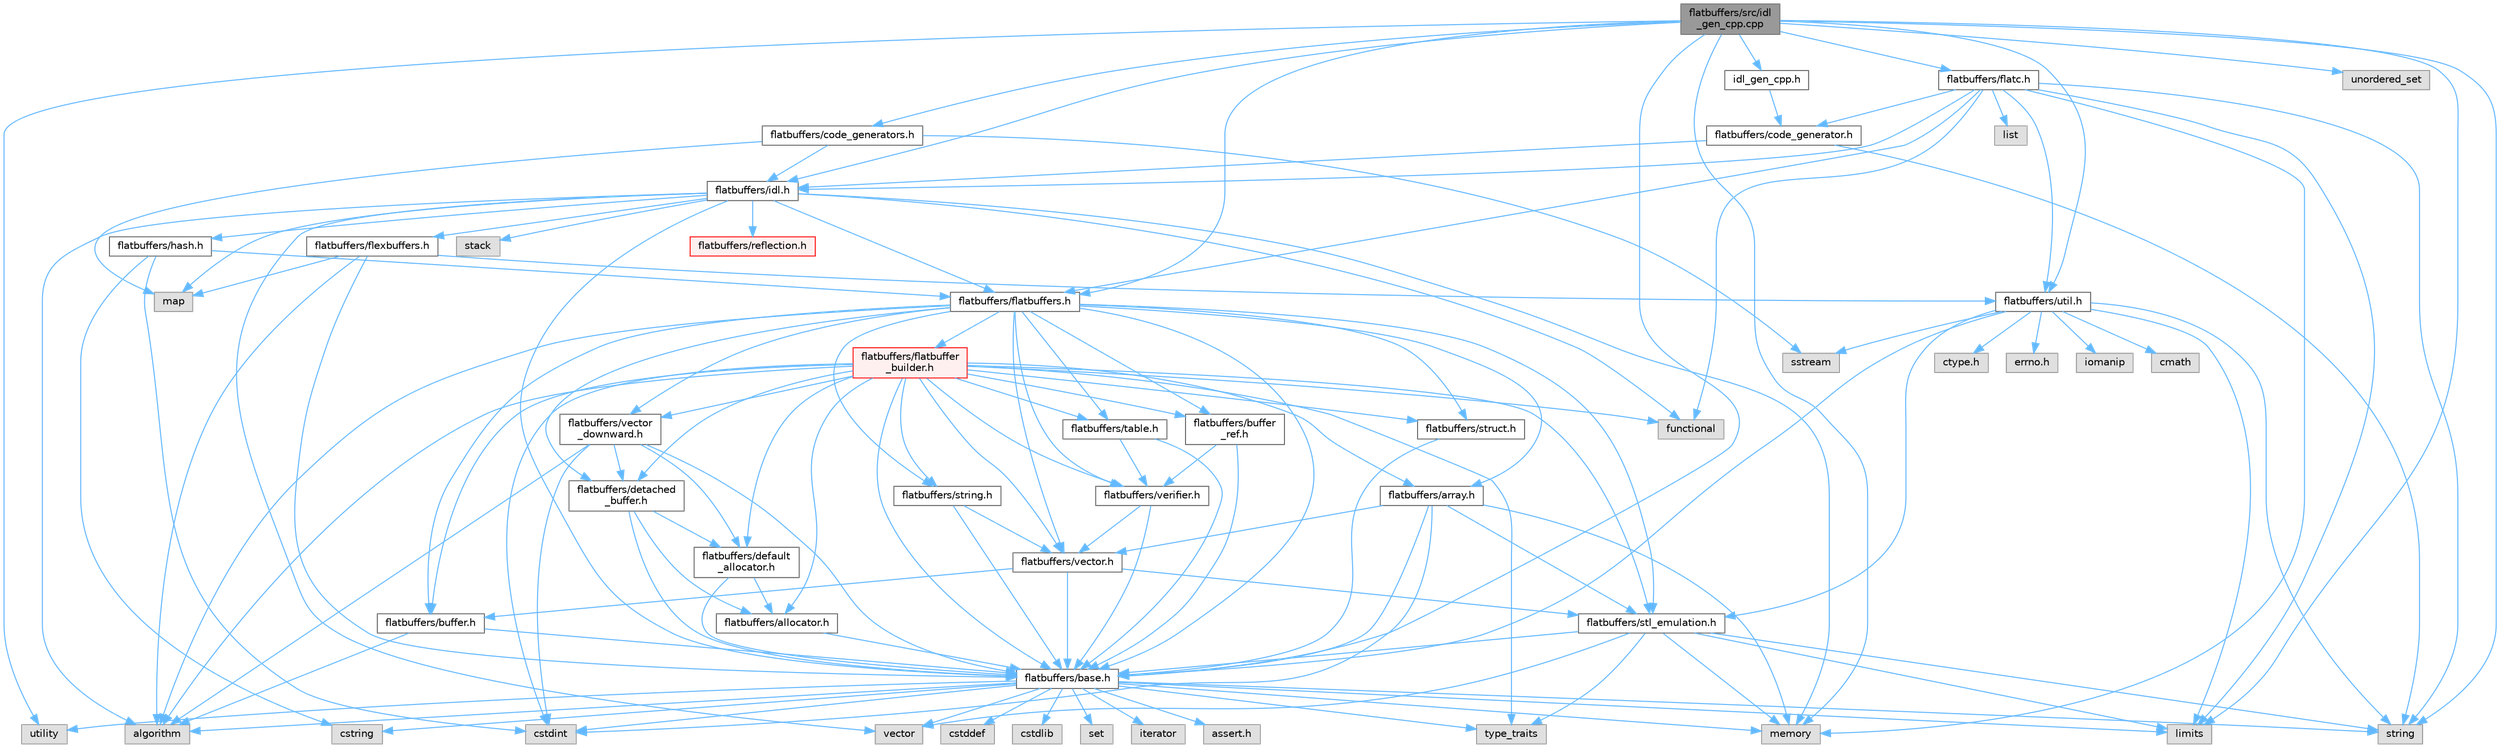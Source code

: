 digraph "flatbuffers/src/idl_gen_cpp.cpp"
{
 // LATEX_PDF_SIZE
  bgcolor="transparent";
  edge [fontname=Helvetica,fontsize=10,labelfontname=Helvetica,labelfontsize=10];
  node [fontname=Helvetica,fontsize=10,shape=box,height=0.2,width=0.4];
  Node1 [id="Node000001",label="flatbuffers/src/idl\l_gen_cpp.cpp",height=0.2,width=0.4,color="gray40", fillcolor="grey60", style="filled", fontcolor="black",tooltip=" "];
  Node1 -> Node2 [id="edge137_Node000001_Node000002",color="steelblue1",style="solid",tooltip=" "];
  Node2 [id="Node000002",label="idl_gen_cpp.h",height=0.2,width=0.4,color="grey40", fillcolor="white", style="filled",URL="$idl__gen__cpp_8h.html",tooltip=" "];
  Node2 -> Node3 [id="edge138_Node000002_Node000003",color="steelblue1",style="solid",tooltip=" "];
  Node3 [id="Node000003",label="flatbuffers/code_generator.h",height=0.2,width=0.4,color="grey40", fillcolor="white", style="filled",URL="$code__generator_8h.html",tooltip=" "];
  Node3 -> Node4 [id="edge139_Node000003_Node000004",color="steelblue1",style="solid",tooltip=" "];
  Node4 [id="Node000004",label="string",height=0.2,width=0.4,color="grey60", fillcolor="#E0E0E0", style="filled",tooltip=" "];
  Node3 -> Node5 [id="edge140_Node000003_Node000005",color="steelblue1",style="solid",tooltip=" "];
  Node5 [id="Node000005",label="flatbuffers/idl.h",height=0.2,width=0.4,color="grey40", fillcolor="white", style="filled",URL="$idl_8h.html",tooltip=" "];
  Node5 -> Node6 [id="edge141_Node000005_Node000006",color="steelblue1",style="solid",tooltip=" "];
  Node6 [id="Node000006",label="algorithm",height=0.2,width=0.4,color="grey60", fillcolor="#E0E0E0", style="filled",tooltip=" "];
  Node5 -> Node7 [id="edge142_Node000005_Node000007",color="steelblue1",style="solid",tooltip=" "];
  Node7 [id="Node000007",label="functional",height=0.2,width=0.4,color="grey60", fillcolor="#E0E0E0", style="filled",tooltip=" "];
  Node5 -> Node8 [id="edge143_Node000005_Node000008",color="steelblue1",style="solid",tooltip=" "];
  Node8 [id="Node000008",label="map",height=0.2,width=0.4,color="grey60", fillcolor="#E0E0E0", style="filled",tooltip=" "];
  Node5 -> Node9 [id="edge144_Node000005_Node000009",color="steelblue1",style="solid",tooltip=" "];
  Node9 [id="Node000009",label="memory",height=0.2,width=0.4,color="grey60", fillcolor="#E0E0E0", style="filled",tooltip=" "];
  Node5 -> Node10 [id="edge145_Node000005_Node000010",color="steelblue1",style="solid",tooltip=" "];
  Node10 [id="Node000010",label="stack",height=0.2,width=0.4,color="grey60", fillcolor="#E0E0E0", style="filled",tooltip=" "];
  Node5 -> Node11 [id="edge146_Node000005_Node000011",color="steelblue1",style="solid",tooltip=" "];
  Node11 [id="Node000011",label="vector",height=0.2,width=0.4,color="grey60", fillcolor="#E0E0E0", style="filled",tooltip=" "];
  Node5 -> Node12 [id="edge147_Node000005_Node000012",color="steelblue1",style="solid",tooltip=" "];
  Node12 [id="Node000012",label="flatbuffers/base.h",height=0.2,width=0.4,color="grey40", fillcolor="white", style="filled",URL="$base_8h.html",tooltip=" "];
  Node12 -> Node13 [id="edge148_Node000012_Node000013",color="steelblue1",style="solid",tooltip=" "];
  Node13 [id="Node000013",label="assert.h",height=0.2,width=0.4,color="grey60", fillcolor="#E0E0E0", style="filled",tooltip=" "];
  Node12 -> Node14 [id="edge149_Node000012_Node000014",color="steelblue1",style="solid",tooltip=" "];
  Node14 [id="Node000014",label="cstdint",height=0.2,width=0.4,color="grey60", fillcolor="#E0E0E0", style="filled",tooltip=" "];
  Node12 -> Node15 [id="edge150_Node000012_Node000015",color="steelblue1",style="solid",tooltip=" "];
  Node15 [id="Node000015",label="cstddef",height=0.2,width=0.4,color="grey60", fillcolor="#E0E0E0", style="filled",tooltip=" "];
  Node12 -> Node16 [id="edge151_Node000012_Node000016",color="steelblue1",style="solid",tooltip=" "];
  Node16 [id="Node000016",label="cstdlib",height=0.2,width=0.4,color="grey60", fillcolor="#E0E0E0", style="filled",tooltip=" "];
  Node12 -> Node17 [id="edge152_Node000012_Node000017",color="steelblue1",style="solid",tooltip=" "];
  Node17 [id="Node000017",label="cstring",height=0.2,width=0.4,color="grey60", fillcolor="#E0E0E0", style="filled",tooltip=" "];
  Node12 -> Node18 [id="edge153_Node000012_Node000018",color="steelblue1",style="solid",tooltip=" "];
  Node18 [id="Node000018",label="utility",height=0.2,width=0.4,color="grey60", fillcolor="#E0E0E0", style="filled",tooltip=" "];
  Node12 -> Node4 [id="edge154_Node000012_Node000004",color="steelblue1",style="solid",tooltip=" "];
  Node12 -> Node19 [id="edge155_Node000012_Node000019",color="steelblue1",style="solid",tooltip=" "];
  Node19 [id="Node000019",label="type_traits",height=0.2,width=0.4,color="grey60", fillcolor="#E0E0E0", style="filled",tooltip=" "];
  Node12 -> Node11 [id="edge156_Node000012_Node000011",color="steelblue1",style="solid",tooltip=" "];
  Node12 -> Node20 [id="edge157_Node000012_Node000020",color="steelblue1",style="solid",tooltip=" "];
  Node20 [id="Node000020",label="set",height=0.2,width=0.4,color="grey60", fillcolor="#E0E0E0", style="filled",tooltip=" "];
  Node12 -> Node6 [id="edge158_Node000012_Node000006",color="steelblue1",style="solid",tooltip=" "];
  Node12 -> Node21 [id="edge159_Node000012_Node000021",color="steelblue1",style="solid",tooltip=" "];
  Node21 [id="Node000021",label="limits",height=0.2,width=0.4,color="grey60", fillcolor="#E0E0E0", style="filled",tooltip=" "];
  Node12 -> Node22 [id="edge160_Node000012_Node000022",color="steelblue1",style="solid",tooltip=" "];
  Node22 [id="Node000022",label="iterator",height=0.2,width=0.4,color="grey60", fillcolor="#E0E0E0", style="filled",tooltip=" "];
  Node12 -> Node9 [id="edge161_Node000012_Node000009",color="steelblue1",style="solid",tooltip=" "];
  Node5 -> Node23 [id="edge162_Node000005_Node000023",color="steelblue1",style="solid",tooltip=" "];
  Node23 [id="Node000023",label="flatbuffers/flatbuffers.h",height=0.2,width=0.4,color="grey40", fillcolor="white", style="filled",URL="$flatbuffers_8h.html",tooltip=" "];
  Node23 -> Node6 [id="edge163_Node000023_Node000006",color="steelblue1",style="solid",tooltip=" "];
  Node23 -> Node24 [id="edge164_Node000023_Node000024",color="steelblue1",style="solid",tooltip=" "];
  Node24 [id="Node000024",label="flatbuffers/array.h",height=0.2,width=0.4,color="grey40", fillcolor="white", style="filled",URL="$array_8h.html",tooltip=" "];
  Node24 -> Node14 [id="edge165_Node000024_Node000014",color="steelblue1",style="solid",tooltip=" "];
  Node24 -> Node9 [id="edge166_Node000024_Node000009",color="steelblue1",style="solid",tooltip=" "];
  Node24 -> Node12 [id="edge167_Node000024_Node000012",color="steelblue1",style="solid",tooltip=" "];
  Node24 -> Node25 [id="edge168_Node000024_Node000025",color="steelblue1",style="solid",tooltip=" "];
  Node25 [id="Node000025",label="flatbuffers/stl_emulation.h",height=0.2,width=0.4,color="grey40", fillcolor="white", style="filled",URL="$stl__emulation_8h.html",tooltip=" "];
  Node25 -> Node12 [id="edge169_Node000025_Node000012",color="steelblue1",style="solid",tooltip=" "];
  Node25 -> Node4 [id="edge170_Node000025_Node000004",color="steelblue1",style="solid",tooltip=" "];
  Node25 -> Node19 [id="edge171_Node000025_Node000019",color="steelblue1",style="solid",tooltip=" "];
  Node25 -> Node11 [id="edge172_Node000025_Node000011",color="steelblue1",style="solid",tooltip=" "];
  Node25 -> Node9 [id="edge173_Node000025_Node000009",color="steelblue1",style="solid",tooltip=" "];
  Node25 -> Node21 [id="edge174_Node000025_Node000021",color="steelblue1",style="solid",tooltip=" "];
  Node24 -> Node26 [id="edge175_Node000024_Node000026",color="steelblue1",style="solid",tooltip=" "];
  Node26 [id="Node000026",label="flatbuffers/vector.h",height=0.2,width=0.4,color="grey40", fillcolor="white", style="filled",URL="$vector_8h.html",tooltip=" "];
  Node26 -> Node12 [id="edge176_Node000026_Node000012",color="steelblue1",style="solid",tooltip=" "];
  Node26 -> Node27 [id="edge177_Node000026_Node000027",color="steelblue1",style="solid",tooltip=" "];
  Node27 [id="Node000027",label="flatbuffers/buffer.h",height=0.2,width=0.4,color="grey40", fillcolor="white", style="filled",URL="$buffer_8h.html",tooltip=" "];
  Node27 -> Node6 [id="edge178_Node000027_Node000006",color="steelblue1",style="solid",tooltip=" "];
  Node27 -> Node12 [id="edge179_Node000027_Node000012",color="steelblue1",style="solid",tooltip=" "];
  Node26 -> Node25 [id="edge180_Node000026_Node000025",color="steelblue1",style="solid",tooltip=" "];
  Node23 -> Node12 [id="edge181_Node000023_Node000012",color="steelblue1",style="solid",tooltip=" "];
  Node23 -> Node27 [id="edge182_Node000023_Node000027",color="steelblue1",style="solid",tooltip=" "];
  Node23 -> Node28 [id="edge183_Node000023_Node000028",color="steelblue1",style="solid",tooltip=" "];
  Node28 [id="Node000028",label="flatbuffers/buffer\l_ref.h",height=0.2,width=0.4,color="grey40", fillcolor="white", style="filled",URL="$buffer__ref_8h.html",tooltip=" "];
  Node28 -> Node12 [id="edge184_Node000028_Node000012",color="steelblue1",style="solid",tooltip=" "];
  Node28 -> Node29 [id="edge185_Node000028_Node000029",color="steelblue1",style="solid",tooltip=" "];
  Node29 [id="Node000029",label="flatbuffers/verifier.h",height=0.2,width=0.4,color="grey40", fillcolor="white", style="filled",URL="$verifier_8h.html",tooltip=" "];
  Node29 -> Node12 [id="edge186_Node000029_Node000012",color="steelblue1",style="solid",tooltip=" "];
  Node29 -> Node26 [id="edge187_Node000029_Node000026",color="steelblue1",style="solid",tooltip=" "];
  Node23 -> Node30 [id="edge188_Node000023_Node000030",color="steelblue1",style="solid",tooltip=" "];
  Node30 [id="Node000030",label="flatbuffers/detached\l_buffer.h",height=0.2,width=0.4,color="grey40", fillcolor="white", style="filled",URL="$detached__buffer_8h.html",tooltip=" "];
  Node30 -> Node31 [id="edge189_Node000030_Node000031",color="steelblue1",style="solid",tooltip=" "];
  Node31 [id="Node000031",label="flatbuffers/allocator.h",height=0.2,width=0.4,color="grey40", fillcolor="white", style="filled",URL="$allocator_8h.html",tooltip=" "];
  Node31 -> Node12 [id="edge190_Node000031_Node000012",color="steelblue1",style="solid",tooltip=" "];
  Node30 -> Node12 [id="edge191_Node000030_Node000012",color="steelblue1",style="solid",tooltip=" "];
  Node30 -> Node32 [id="edge192_Node000030_Node000032",color="steelblue1",style="solid",tooltip=" "];
  Node32 [id="Node000032",label="flatbuffers/default\l_allocator.h",height=0.2,width=0.4,color="grey40", fillcolor="white", style="filled",URL="$default__allocator_8h.html",tooltip=" "];
  Node32 -> Node31 [id="edge193_Node000032_Node000031",color="steelblue1",style="solid",tooltip=" "];
  Node32 -> Node12 [id="edge194_Node000032_Node000012",color="steelblue1",style="solid",tooltip=" "];
  Node23 -> Node33 [id="edge195_Node000023_Node000033",color="steelblue1",style="solid",tooltip=" "];
  Node33 [id="Node000033",label="flatbuffers/flatbuffer\l_builder.h",height=0.2,width=0.4,color="red", fillcolor="#FFF0F0", style="filled",URL="$flatbuffer__builder_8h.html",tooltip=" "];
  Node33 -> Node6 [id="edge196_Node000033_Node000006",color="steelblue1",style="solid",tooltip=" "];
  Node33 -> Node14 [id="edge197_Node000033_Node000014",color="steelblue1",style="solid",tooltip=" "];
  Node33 -> Node7 [id="edge198_Node000033_Node000007",color="steelblue1",style="solid",tooltip=" "];
  Node33 -> Node19 [id="edge199_Node000033_Node000019",color="steelblue1",style="solid",tooltip=" "];
  Node33 -> Node31 [id="edge200_Node000033_Node000031",color="steelblue1",style="solid",tooltip=" "];
  Node33 -> Node24 [id="edge201_Node000033_Node000024",color="steelblue1",style="solid",tooltip=" "];
  Node33 -> Node12 [id="edge202_Node000033_Node000012",color="steelblue1",style="solid",tooltip=" "];
  Node33 -> Node27 [id="edge203_Node000033_Node000027",color="steelblue1",style="solid",tooltip=" "];
  Node33 -> Node28 [id="edge204_Node000033_Node000028",color="steelblue1",style="solid",tooltip=" "];
  Node33 -> Node32 [id="edge205_Node000033_Node000032",color="steelblue1",style="solid",tooltip=" "];
  Node33 -> Node30 [id="edge206_Node000033_Node000030",color="steelblue1",style="solid",tooltip=" "];
  Node33 -> Node25 [id="edge207_Node000033_Node000025",color="steelblue1",style="solid",tooltip=" "];
  Node33 -> Node35 [id="edge208_Node000033_Node000035",color="steelblue1",style="solid",tooltip=" "];
  Node35 [id="Node000035",label="flatbuffers/string.h",height=0.2,width=0.4,color="grey40", fillcolor="white", style="filled",URL="$string_8h.html",tooltip=" "];
  Node35 -> Node12 [id="edge209_Node000035_Node000012",color="steelblue1",style="solid",tooltip=" "];
  Node35 -> Node26 [id="edge210_Node000035_Node000026",color="steelblue1",style="solid",tooltip=" "];
  Node33 -> Node36 [id="edge211_Node000033_Node000036",color="steelblue1",style="solid",tooltip=" "];
  Node36 [id="Node000036",label="flatbuffers/struct.h",height=0.2,width=0.4,color="grey40", fillcolor="white", style="filled",URL="$struct_8h.html",tooltip=" "];
  Node36 -> Node12 [id="edge212_Node000036_Node000012",color="steelblue1",style="solid",tooltip=" "];
  Node33 -> Node37 [id="edge213_Node000033_Node000037",color="steelblue1",style="solid",tooltip=" "];
  Node37 [id="Node000037",label="flatbuffers/table.h",height=0.2,width=0.4,color="grey40", fillcolor="white", style="filled",URL="$table_8h.html",tooltip=" "];
  Node37 -> Node12 [id="edge214_Node000037_Node000012",color="steelblue1",style="solid",tooltip=" "];
  Node37 -> Node29 [id="edge215_Node000037_Node000029",color="steelblue1",style="solid",tooltip=" "];
  Node33 -> Node26 [id="edge216_Node000033_Node000026",color="steelblue1",style="solid",tooltip=" "];
  Node33 -> Node38 [id="edge217_Node000033_Node000038",color="steelblue1",style="solid",tooltip=" "];
  Node38 [id="Node000038",label="flatbuffers/vector\l_downward.h",height=0.2,width=0.4,color="grey40", fillcolor="white", style="filled",URL="$vector__downward_8h.html",tooltip=" "];
  Node38 -> Node6 [id="edge218_Node000038_Node000006",color="steelblue1",style="solid",tooltip=" "];
  Node38 -> Node14 [id="edge219_Node000038_Node000014",color="steelblue1",style="solid",tooltip=" "];
  Node38 -> Node12 [id="edge220_Node000038_Node000012",color="steelblue1",style="solid",tooltip=" "];
  Node38 -> Node32 [id="edge221_Node000038_Node000032",color="steelblue1",style="solid",tooltip=" "];
  Node38 -> Node30 [id="edge222_Node000038_Node000030",color="steelblue1",style="solid",tooltip=" "];
  Node33 -> Node29 [id="edge223_Node000033_Node000029",color="steelblue1",style="solid",tooltip=" "];
  Node23 -> Node25 [id="edge224_Node000023_Node000025",color="steelblue1",style="solid",tooltip=" "];
  Node23 -> Node35 [id="edge225_Node000023_Node000035",color="steelblue1",style="solid",tooltip=" "];
  Node23 -> Node36 [id="edge226_Node000023_Node000036",color="steelblue1",style="solid",tooltip=" "];
  Node23 -> Node37 [id="edge227_Node000023_Node000037",color="steelblue1",style="solid",tooltip=" "];
  Node23 -> Node26 [id="edge228_Node000023_Node000026",color="steelblue1",style="solid",tooltip=" "];
  Node23 -> Node38 [id="edge229_Node000023_Node000038",color="steelblue1",style="solid",tooltip=" "];
  Node23 -> Node29 [id="edge230_Node000023_Node000029",color="steelblue1",style="solid",tooltip=" "];
  Node5 -> Node39 [id="edge231_Node000005_Node000039",color="steelblue1",style="solid",tooltip=" "];
  Node39 [id="Node000039",label="flatbuffers/flexbuffers.h",height=0.2,width=0.4,color="grey40", fillcolor="white", style="filled",URL="$flexbuffers_8h.html",tooltip=" "];
  Node39 -> Node6 [id="edge232_Node000039_Node000006",color="steelblue1",style="solid",tooltip=" "];
  Node39 -> Node8 [id="edge233_Node000039_Node000008",color="steelblue1",style="solid",tooltip=" "];
  Node39 -> Node12 [id="edge234_Node000039_Node000012",color="steelblue1",style="solid",tooltip=" "];
  Node39 -> Node40 [id="edge235_Node000039_Node000040",color="steelblue1",style="solid",tooltip=" "];
  Node40 [id="Node000040",label="flatbuffers/util.h",height=0.2,width=0.4,color="grey40", fillcolor="white", style="filled",URL="$util_8h.html",tooltip=" "];
  Node40 -> Node41 [id="edge236_Node000040_Node000041",color="steelblue1",style="solid",tooltip=" "];
  Node41 [id="Node000041",label="ctype.h",height=0.2,width=0.4,color="grey60", fillcolor="#E0E0E0", style="filled",tooltip=" "];
  Node40 -> Node42 [id="edge237_Node000040_Node000042",color="steelblue1",style="solid",tooltip=" "];
  Node42 [id="Node000042",label="errno.h",height=0.2,width=0.4,color="grey60", fillcolor="#E0E0E0", style="filled",tooltip=" "];
  Node40 -> Node12 [id="edge238_Node000040_Node000012",color="steelblue1",style="solid",tooltip=" "];
  Node40 -> Node25 [id="edge239_Node000040_Node000025",color="steelblue1",style="solid",tooltip=" "];
  Node40 -> Node43 [id="edge240_Node000040_Node000043",color="steelblue1",style="solid",tooltip=" "];
  Node43 [id="Node000043",label="iomanip",height=0.2,width=0.4,color="grey60", fillcolor="#E0E0E0", style="filled",tooltip=" "];
  Node40 -> Node44 [id="edge241_Node000040_Node000044",color="steelblue1",style="solid",tooltip=" "];
  Node44 [id="Node000044",label="sstream",height=0.2,width=0.4,color="grey60", fillcolor="#E0E0E0", style="filled",tooltip=" "];
  Node40 -> Node45 [id="edge242_Node000040_Node000045",color="steelblue1",style="solid",tooltip=" "];
  Node45 [id="Node000045",label="cmath",height=0.2,width=0.4,color="grey60", fillcolor="#E0E0E0", style="filled",tooltip=" "];
  Node40 -> Node21 [id="edge243_Node000040_Node000021",color="steelblue1",style="solid",tooltip=" "];
  Node40 -> Node4 [id="edge244_Node000040_Node000004",color="steelblue1",style="solid",tooltip=" "];
  Node5 -> Node46 [id="edge245_Node000005_Node000046",color="steelblue1",style="solid",tooltip=" "];
  Node46 [id="Node000046",label="flatbuffers/hash.h",height=0.2,width=0.4,color="grey40", fillcolor="white", style="filled",URL="$hash_8h.html",tooltip=" "];
  Node46 -> Node14 [id="edge246_Node000046_Node000014",color="steelblue1",style="solid",tooltip=" "];
  Node46 -> Node17 [id="edge247_Node000046_Node000017",color="steelblue1",style="solid",tooltip=" "];
  Node46 -> Node23 [id="edge248_Node000046_Node000023",color="steelblue1",style="solid",tooltip=" "];
  Node5 -> Node47 [id="edge249_Node000005_Node000047",color="steelblue1",style="solid",tooltip=" "];
  Node47 [id="Node000047",label="flatbuffers/reflection.h",height=0.2,width=0.4,color="red", fillcolor="#FFF0F0", style="filled",URL="$reflection_8h.html",tooltip=" "];
  Node1 -> Node21 [id="edge250_Node000001_Node000021",color="steelblue1",style="solid",tooltip=" "];
  Node1 -> Node9 [id="edge251_Node000001_Node000009",color="steelblue1",style="solid",tooltip=" "];
  Node1 -> Node4 [id="edge252_Node000001_Node000004",color="steelblue1",style="solid",tooltip=" "];
  Node1 -> Node49 [id="edge253_Node000001_Node000049",color="steelblue1",style="solid",tooltip=" "];
  Node49 [id="Node000049",label="unordered_set",height=0.2,width=0.4,color="grey60", fillcolor="#E0E0E0", style="filled",tooltip=" "];
  Node1 -> Node18 [id="edge254_Node000001_Node000018",color="steelblue1",style="solid",tooltip=" "];
  Node1 -> Node12 [id="edge255_Node000001_Node000012",color="steelblue1",style="solid",tooltip=" "];
  Node1 -> Node50 [id="edge256_Node000001_Node000050",color="steelblue1",style="solid",tooltip=" "];
  Node50 [id="Node000050",label="flatbuffers/code_generators.h",height=0.2,width=0.4,color="grey40", fillcolor="white", style="filled",URL="$code__generators_8h.html",tooltip=" "];
  Node50 -> Node8 [id="edge257_Node000050_Node000008",color="steelblue1",style="solid",tooltip=" "];
  Node50 -> Node44 [id="edge258_Node000050_Node000044",color="steelblue1",style="solid",tooltip=" "];
  Node50 -> Node5 [id="edge259_Node000050_Node000005",color="steelblue1",style="solid",tooltip=" "];
  Node1 -> Node23 [id="edge260_Node000001_Node000023",color="steelblue1",style="solid",tooltip=" "];
  Node1 -> Node51 [id="edge261_Node000001_Node000051",color="steelblue1",style="solid",tooltip=" "];
  Node51 [id="Node000051",label="flatbuffers/flatc.h",height=0.2,width=0.4,color="grey40", fillcolor="white", style="filled",URL="$flatc_8h.html",tooltip=" "];
  Node51 -> Node7 [id="edge262_Node000051_Node000007",color="steelblue1",style="solid",tooltip=" "];
  Node51 -> Node21 [id="edge263_Node000051_Node000021",color="steelblue1",style="solid",tooltip=" "];
  Node51 -> Node52 [id="edge264_Node000051_Node000052",color="steelblue1",style="solid",tooltip=" "];
  Node52 [id="Node000052",label="list",height=0.2,width=0.4,color="grey60", fillcolor="#E0E0E0", style="filled",tooltip=" "];
  Node51 -> Node9 [id="edge265_Node000051_Node000009",color="steelblue1",style="solid",tooltip=" "];
  Node51 -> Node4 [id="edge266_Node000051_Node000004",color="steelblue1",style="solid",tooltip=" "];
  Node51 -> Node3 [id="edge267_Node000051_Node000003",color="steelblue1",style="solid",tooltip=" "];
  Node51 -> Node23 [id="edge268_Node000051_Node000023",color="steelblue1",style="solid",tooltip=" "];
  Node51 -> Node5 [id="edge269_Node000051_Node000005",color="steelblue1",style="solid",tooltip=" "];
  Node51 -> Node40 [id="edge270_Node000051_Node000040",color="steelblue1",style="solid",tooltip=" "];
  Node1 -> Node5 [id="edge271_Node000001_Node000005",color="steelblue1",style="solid",tooltip=" "];
  Node1 -> Node40 [id="edge272_Node000001_Node000040",color="steelblue1",style="solid",tooltip=" "];
}
